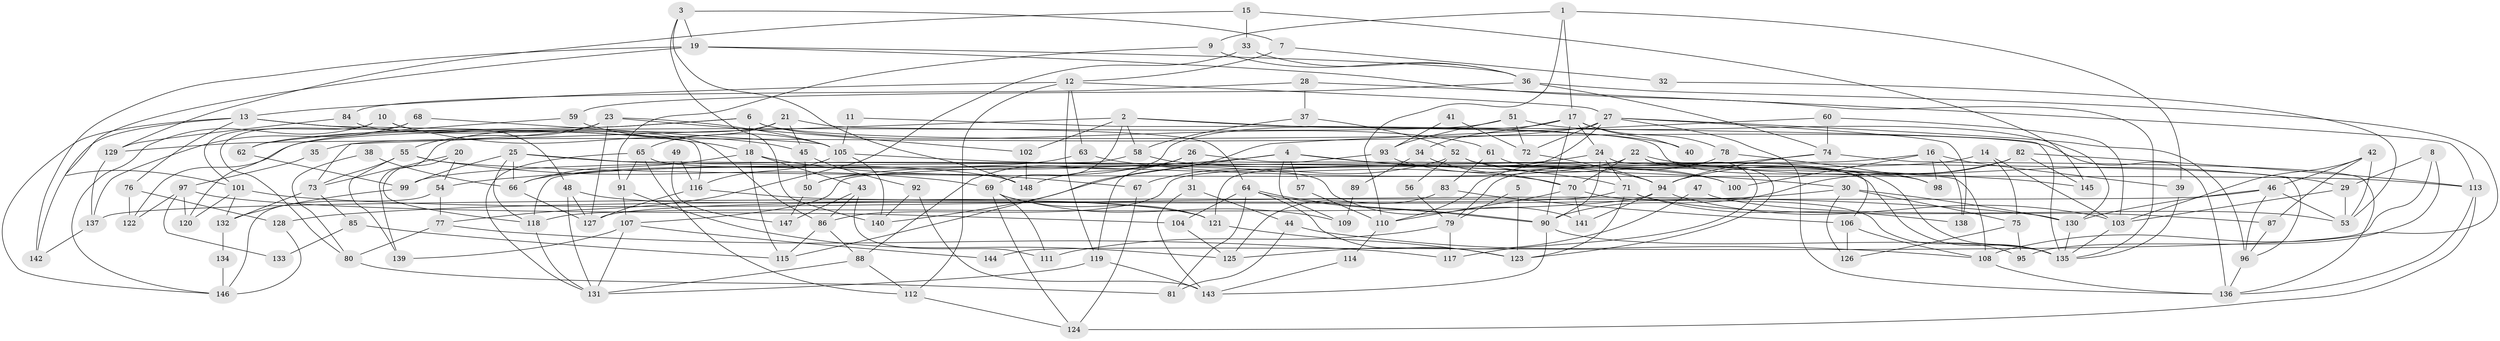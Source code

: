 // Generated by graph-tools (version 1.1) at 2025/26/03/09/25 03:26:12]
// undirected, 148 vertices, 296 edges
graph export_dot {
graph [start="1"]
  node [color=gray90,style=filled];
  1;
  2;
  3;
  4;
  5;
  6;
  7;
  8;
  9;
  10;
  11;
  12;
  13;
  14;
  15;
  16;
  17;
  18;
  19;
  20;
  21;
  22;
  23;
  24;
  25;
  26;
  27;
  28;
  29;
  30;
  31;
  32;
  33;
  34;
  35;
  36;
  37;
  38;
  39;
  40;
  41;
  42;
  43;
  44;
  45;
  46;
  47;
  48;
  49;
  50;
  51;
  52;
  53;
  54;
  55;
  56;
  57;
  58;
  59;
  60;
  61;
  62;
  63;
  64;
  65;
  66;
  67;
  68;
  69;
  70;
  71;
  72;
  73;
  74;
  75;
  76;
  77;
  78;
  79;
  80;
  81;
  82;
  83;
  84;
  85;
  86;
  87;
  88;
  89;
  90;
  91;
  92;
  93;
  94;
  95;
  96;
  97;
  98;
  99;
  100;
  101;
  102;
  103;
  104;
  105;
  106;
  107;
  108;
  109;
  110;
  111;
  112;
  113;
  114;
  115;
  116;
  117;
  118;
  119;
  120;
  121;
  122;
  123;
  124;
  125;
  126;
  127;
  128;
  129;
  130;
  131;
  132;
  133;
  134;
  135;
  136;
  137;
  138;
  139;
  140;
  141;
  142;
  143;
  144;
  145;
  146;
  147;
  148;
  1 -- 17;
  1 -- 39;
  1 -- 9;
  1 -- 110;
  2 -- 135;
  2 -- 69;
  2 -- 40;
  2 -- 58;
  2 -- 73;
  2 -- 102;
  3 -- 148;
  3 -- 19;
  3 -- 7;
  3 -- 140;
  4 -- 71;
  4 -- 140;
  4 -- 30;
  4 -- 54;
  4 -- 57;
  4 -- 109;
  5 -- 123;
  5 -- 79;
  6 -- 62;
  6 -- 136;
  6 -- 18;
  6 -- 61;
  6 -- 120;
  7 -- 12;
  7 -- 32;
  8 -- 29;
  8 -- 95;
  8 -- 144;
  9 -- 36;
  9 -- 91;
  10 -- 101;
  10 -- 48;
  10 -- 45;
  10 -- 146;
  11 -- 105;
  11 -- 98;
  12 -- 13;
  12 -- 27;
  12 -- 63;
  12 -- 112;
  12 -- 119;
  13 -- 116;
  13 -- 18;
  13 -- 76;
  13 -- 142;
  13 -- 146;
  14 -- 103;
  14 -- 75;
  14 -- 99;
  15 -- 145;
  15 -- 129;
  15 -- 33;
  16 -- 138;
  16 -- 100;
  16 -- 39;
  16 -- 98;
  16 -- 107;
  17 -- 50;
  17 -- 90;
  17 -- 24;
  17 -- 34;
  17 -- 40;
  17 -- 78;
  18 -- 66;
  18 -- 43;
  18 -- 67;
  18 -- 115;
  19 -- 101;
  19 -- 135;
  19 -- 36;
  19 -- 142;
  20 -- 54;
  20 -- 73;
  20 -- 118;
  21 -- 64;
  21 -- 65;
  21 -- 45;
  21 -- 139;
  22 -- 29;
  22 -- 123;
  22 -- 50;
  22 -- 70;
  22 -- 117;
  23 -- 55;
  23 -- 127;
  23 -- 102;
  23 -- 105;
  23 -- 129;
  24 -- 106;
  24 -- 71;
  24 -- 86;
  24 -- 90;
  25 -- 118;
  25 -- 148;
  25 -- 66;
  25 -- 99;
  25 -- 108;
  26 -- 96;
  26 -- 88;
  26 -- 31;
  26 -- 148;
  27 -- 121;
  27 -- 136;
  27 -- 35;
  27 -- 72;
  27 -- 96;
  27 -- 138;
  28 -- 113;
  28 -- 37;
  28 -- 84;
  29 -- 53;
  29 -- 103;
  30 -- 130;
  30 -- 75;
  30 -- 126;
  30 -- 128;
  31 -- 143;
  31 -- 44;
  32 -- 53;
  33 -- 36;
  33 -- 77;
  34 -- 70;
  34 -- 89;
  35 -- 97;
  36 -- 108;
  36 -- 59;
  36 -- 74;
  37 -- 58;
  37 -- 52;
  38 -- 66;
  38 -- 80;
  39 -- 135;
  41 -- 93;
  41 -- 72;
  42 -- 46;
  42 -- 87;
  42 -- 53;
  42 -- 103;
  43 -- 86;
  43 -- 111;
  43 -- 147;
  44 -- 108;
  44 -- 81;
  45 -- 50;
  45 -- 92;
  46 -- 130;
  46 -- 137;
  46 -- 53;
  46 -- 96;
  47 -- 125;
  47 -- 53;
  48 -- 127;
  48 -- 121;
  48 -- 131;
  49 -- 147;
  49 -- 116;
  50 -- 147;
  51 -- 72;
  51 -- 93;
  51 -- 122;
  51 -- 130;
  52 -- 135;
  52 -- 67;
  52 -- 56;
  52 -- 100;
  54 -- 146;
  54 -- 77;
  55 -- 139;
  55 -- 113;
  55 -- 69;
  55 -- 73;
  56 -- 79;
  57 -- 110;
  58 -- 118;
  58 -- 100;
  59 -- 105;
  59 -- 62;
  60 -- 103;
  60 -- 74;
  60 -- 115;
  61 -- 135;
  61 -- 83;
  62 -- 99;
  63 -- 70;
  63 -- 66;
  64 -- 81;
  64 -- 90;
  64 -- 90;
  64 -- 104;
  64 -- 123;
  65 -- 91;
  65 -- 131;
  65 -- 112;
  65 -- 141;
  66 -- 127;
  67 -- 124;
  68 -- 105;
  68 -- 137;
  68 -- 80;
  69 -- 124;
  69 -- 109;
  69 -- 111;
  69 -- 121;
  70 -- 141;
  70 -- 95;
  70 -- 110;
  71 -- 123;
  71 -- 87;
  71 -- 127;
  71 -- 138;
  72 -- 94;
  73 -- 85;
  73 -- 132;
  74 -- 79;
  74 -- 94;
  74 -- 136;
  75 -- 126;
  75 -- 95;
  76 -- 128;
  76 -- 122;
  77 -- 80;
  77 -- 117;
  78 -- 110;
  78 -- 98;
  79 -- 117;
  79 -- 111;
  80 -- 81;
  82 -- 94;
  82 -- 90;
  82 -- 113;
  82 -- 145;
  83 -- 125;
  83 -- 106;
  84 -- 86;
  84 -- 129;
  85 -- 115;
  85 -- 133;
  86 -- 115;
  86 -- 88;
  87 -- 96;
  88 -- 112;
  88 -- 131;
  89 -- 109;
  90 -- 135;
  90 -- 143;
  91 -- 107;
  91 -- 125;
  92 -- 143;
  92 -- 140;
  93 -- 94;
  93 -- 119;
  94 -- 118;
  94 -- 103;
  94 -- 141;
  96 -- 136;
  97 -- 120;
  97 -- 122;
  97 -- 104;
  97 -- 133;
  99 -- 132;
  101 -- 132;
  101 -- 130;
  101 -- 120;
  102 -- 148;
  103 -- 135;
  104 -- 125;
  105 -- 140;
  105 -- 116;
  105 -- 145;
  106 -- 108;
  106 -- 126;
  107 -- 131;
  107 -- 139;
  107 -- 144;
  108 -- 136;
  110 -- 114;
  112 -- 124;
  113 -- 136;
  113 -- 124;
  114 -- 143;
  116 -- 127;
  116 -- 121;
  118 -- 131;
  119 -- 131;
  119 -- 143;
  121 -- 123;
  128 -- 146;
  129 -- 137;
  130 -- 135;
  132 -- 134;
  134 -- 146;
  137 -- 142;
}
